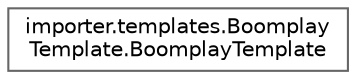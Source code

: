 digraph "Graphical Class Hierarchy"
{
 // LATEX_PDF_SIZE
  bgcolor="transparent";
  edge [fontname=Helvetica,fontsize=10,labelfontname=Helvetica,labelfontsize=10];
  node [fontname=Helvetica,fontsize=10,shape=box,height=0.2,width=0.4];
  rankdir="LR";
  Node0 [id="Node000000",label="importer.templates.Boomplay\lTemplate.BoomplayTemplate",height=0.2,width=0.4,color="grey40", fillcolor="white", style="filled",URL="$classimporter_1_1templates_1_1_boomplay_template_1_1_boomplay_template.html",tooltip=" "];
}
